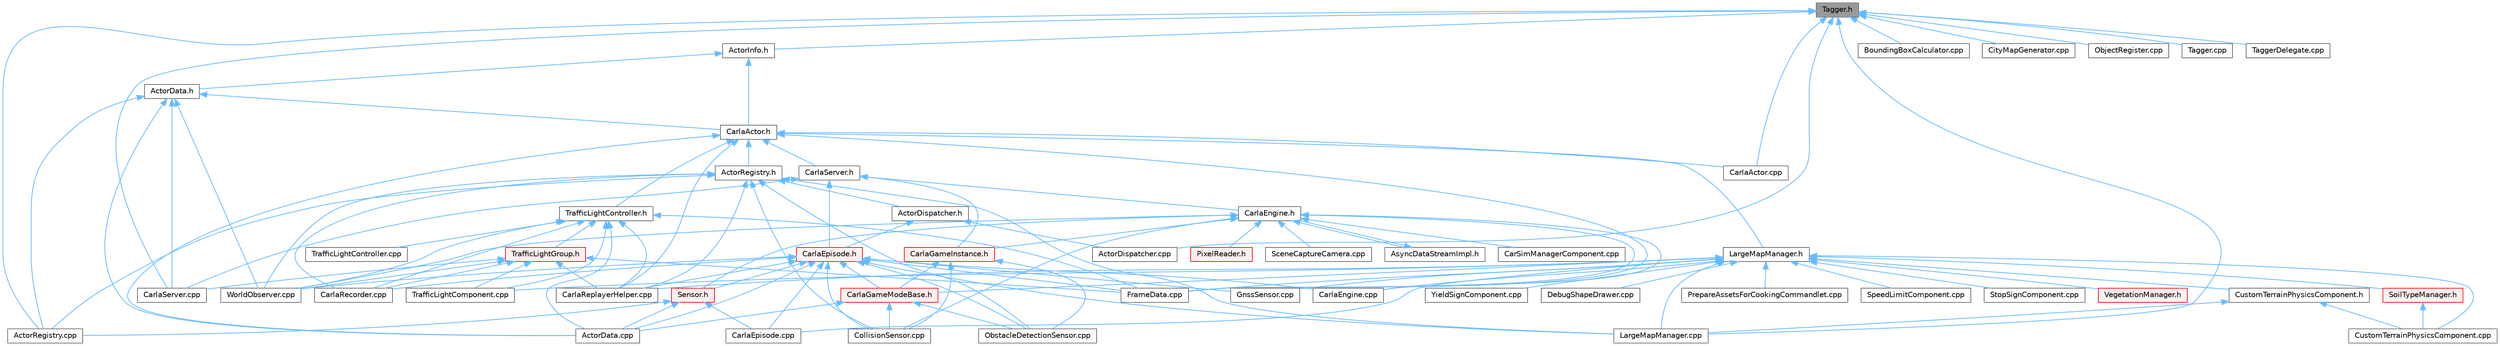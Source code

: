 digraph "Tagger.h"
{
 // INTERACTIVE_SVG=YES
 // LATEX_PDF_SIZE
  bgcolor="transparent";
  edge [fontname=Helvetica,fontsize=10,labelfontname=Helvetica,labelfontsize=10];
  node [fontname=Helvetica,fontsize=10,shape=box,height=0.2,width=0.4];
  Node1 [id="Node000001",label="Tagger.h",height=0.2,width=0.4,color="gray40", fillcolor="grey60", style="filled", fontcolor="black",tooltip=" "];
  Node1 -> Node2 [id="edge1_Node000001_Node000002",dir="back",color="steelblue1",style="solid",tooltip=" "];
  Node2 [id="Node000002",label="ActorDispatcher.cpp",height=0.2,width=0.4,color="grey40", fillcolor="white", style="filled",URL="$d0/d6a/ActorDispatcher_8cpp.html",tooltip=" "];
  Node1 -> Node3 [id="edge2_Node000001_Node000003",dir="back",color="steelblue1",style="solid",tooltip=" "];
  Node3 [id="Node000003",label="ActorInfo.h",height=0.2,width=0.4,color="grey40", fillcolor="white", style="filled",URL="$d0/d4e/ActorInfo_8h.html",tooltip=" "];
  Node3 -> Node4 [id="edge3_Node000003_Node000004",dir="back",color="steelblue1",style="solid",tooltip=" "];
  Node4 [id="Node000004",label="ActorData.h",height=0.2,width=0.4,color="grey40", fillcolor="white", style="filled",URL="$de/d7d/ActorData_8h.html",tooltip=" "];
  Node4 -> Node5 [id="edge4_Node000004_Node000005",dir="back",color="steelblue1",style="solid",tooltip=" "];
  Node5 [id="Node000005",label="ActorData.cpp",height=0.2,width=0.4,color="grey40", fillcolor="white", style="filled",URL="$da/d7f/ActorData_8cpp.html",tooltip=" "];
  Node4 -> Node6 [id="edge5_Node000004_Node000006",dir="back",color="steelblue1",style="solid",tooltip=" "];
  Node6 [id="Node000006",label="ActorRegistry.cpp",height=0.2,width=0.4,color="grey40", fillcolor="white", style="filled",URL="$d3/df3/ActorRegistry_8cpp.html",tooltip=" "];
  Node4 -> Node7 [id="edge6_Node000004_Node000007",dir="back",color="steelblue1",style="solid",tooltip=" "];
  Node7 [id="Node000007",label="CarlaActor.h",height=0.2,width=0.4,color="grey40", fillcolor="white", style="filled",URL="$de/d36/CarlaActor_8h.html",tooltip=" "];
  Node7 -> Node5 [id="edge7_Node000007_Node000005",dir="back",color="steelblue1",style="solid",tooltip=" "];
  Node7 -> Node8 [id="edge8_Node000007_Node000008",dir="back",color="steelblue1",style="solid",tooltip=" "];
  Node8 [id="Node000008",label="ActorRegistry.h",height=0.2,width=0.4,color="grey40", fillcolor="white", style="filled",URL="$da/de4/ActorRegistry_8h.html",tooltip=" "];
  Node8 -> Node9 [id="edge9_Node000008_Node000009",dir="back",color="steelblue1",style="solid",tooltip=" "];
  Node9 [id="Node000009",label="ActorDispatcher.h",height=0.2,width=0.4,color="grey40", fillcolor="white", style="filled",URL="$dc/ddc/ActorDispatcher_8h.html",tooltip=" "];
  Node9 -> Node2 [id="edge10_Node000009_Node000002",dir="back",color="steelblue1",style="solid",tooltip=" "];
  Node9 -> Node10 [id="edge11_Node000009_Node000010",dir="back",color="steelblue1",style="solid",tooltip=" "];
  Node10 [id="Node000010",label="CarlaEpisode.h",height=0.2,width=0.4,color="red", fillcolor="#FFF0F0", style="filled",URL="$de/db8/CarlaEpisode_8h.html",tooltip=" "];
  Node10 -> Node5 [id="edge12_Node000010_Node000005",dir="back",color="steelblue1",style="solid",tooltip=" "];
  Node10 -> Node11 [id="edge13_Node000010_Node000011",dir="back",color="steelblue1",style="solid",tooltip=" "];
  Node11 [id="Node000011",label="CarlaEngine.cpp",height=0.2,width=0.4,color="grey40", fillcolor="white", style="filled",URL="$d6/da1/CarlaEngine_8cpp.html",tooltip=" "];
  Node10 -> Node12 [id="edge14_Node000010_Node000012",dir="back",color="steelblue1",style="solid",tooltip=" "];
  Node12 [id="Node000012",label="CarlaEpisode.cpp",height=0.2,width=0.4,color="grey40", fillcolor="white", style="filled",URL="$d6/dd9/CarlaEpisode_8cpp.html",tooltip=" "];
  Node10 -> Node13 [id="edge15_Node000010_Node000013",dir="back",color="steelblue1",style="solid",tooltip=" "];
  Node13 [id="Node000013",label="CarlaGameModeBase.h",height=0.2,width=0.4,color="red", fillcolor="#FFF0F0", style="filled",URL="$d3/d49/CarlaGameModeBase_8h.html",tooltip=" "];
  Node13 -> Node5 [id="edge16_Node000013_Node000005",dir="back",color="steelblue1",style="solid",tooltip=" "];
  Node13 -> Node43 [id="edge17_Node000013_Node000043",dir="back",color="steelblue1",style="solid",tooltip=" "];
  Node43 [id="Node000043",label="CollisionSensor.cpp",height=0.2,width=0.4,color="grey40", fillcolor="white", style="filled",URL="$da/df0/CollisionSensor_8cpp.html",tooltip=" "];
  Node13 -> Node44 [id="edge18_Node000013_Node000044",dir="back",color="steelblue1",style="solid",tooltip=" "];
  Node44 [id="Node000044",label="ObstacleDetectionSensor.cpp",height=0.2,width=0.4,color="grey40", fillcolor="white", style="filled",URL="$d2/d70/ObstacleDetectionSensor_8cpp.html",tooltip=" "];
  Node10 -> Node45 [id="edge19_Node000010_Node000045",dir="back",color="steelblue1",style="solid",tooltip=" "];
  Node45 [id="Node000045",label="CarlaRecorder.cpp",height=0.2,width=0.4,color="grey40", fillcolor="white", style="filled",URL="$da/d49/CarlaRecorder_8cpp.html",tooltip=" "];
  Node10 -> Node19 [id="edge20_Node000010_Node000019",dir="back",color="steelblue1",style="solid",tooltip=" "];
  Node19 [id="Node000019",label="CarlaReplayerHelper.cpp",height=0.2,width=0.4,color="grey40", fillcolor="white", style="filled",URL="$d2/d32/CarlaReplayerHelper_8cpp.html",tooltip=" "];
  Node10 -> Node43 [id="edge21_Node000010_Node000043",dir="back",color="steelblue1",style="solid",tooltip=" "];
  Node10 -> Node25 [id="edge22_Node000010_Node000025",dir="back",color="steelblue1",style="solid",tooltip=" "];
  Node25 [id="Node000025",label="FrameData.cpp",height=0.2,width=0.4,color="grey40", fillcolor="white", style="filled",URL="$df/d8a/FrameData_8cpp.html",tooltip=" "];
  Node10 -> Node26 [id="edge23_Node000010_Node000026",dir="back",color="steelblue1",style="solid",tooltip=" "];
  Node26 [id="Node000026",label="GnssSensor.cpp",height=0.2,width=0.4,color="grey40", fillcolor="white", style="filled",URL="$d7/d22/GnssSensor_8cpp.html",tooltip=" "];
  Node10 -> Node27 [id="edge24_Node000010_Node000027",dir="back",color="steelblue1",style="solid",tooltip=" "];
  Node27 [id="Node000027",label="LargeMapManager.cpp",height=0.2,width=0.4,color="grey40", fillcolor="white", style="filled",URL="$df/d6c/LargeMapManager_8cpp.html",tooltip=" "];
  Node10 -> Node44 [id="edge25_Node000010_Node000044",dir="back",color="steelblue1",style="solid",tooltip=" "];
  Node10 -> Node51 [id="edge26_Node000010_Node000051",dir="back",color="steelblue1",style="solid",tooltip=" "];
  Node51 [id="Node000051",label="Sensor.h",height=0.2,width=0.4,color="red", fillcolor="#FFF0F0", style="filled",URL="$d7/d7d/Unreal_2CarlaUE4_2Plugins_2Carla_2Source_2Carla_2Sensor_2Sensor_8h.html",tooltip=" "];
  Node51 -> Node5 [id="edge27_Node000051_Node000005",dir="back",color="steelblue1",style="solid",tooltip=" "];
  Node51 -> Node6 [id="edge28_Node000051_Node000006",dir="back",color="steelblue1",style="solid",tooltip=" "];
  Node51 -> Node12 [id="edge29_Node000051_Node000012",dir="back",color="steelblue1",style="solid",tooltip=" "];
  Node10 -> Node97 [id="edge30_Node000010_Node000097",dir="back",color="steelblue1",style="solid",tooltip=" "];
  Node97 [id="Node000097",label="WorldObserver.cpp",height=0.2,width=0.4,color="grey40", fillcolor="white", style="filled",URL="$d9/de7/WorldObserver_8cpp.html",tooltip=" "];
  Node8 -> Node6 [id="edge31_Node000008_Node000006",dir="back",color="steelblue1",style="solid",tooltip=" "];
  Node8 -> Node45 [id="edge32_Node000008_Node000045",dir="back",color="steelblue1",style="solid",tooltip=" "];
  Node8 -> Node19 [id="edge33_Node000008_Node000019",dir="back",color="steelblue1",style="solid",tooltip=" "];
  Node8 -> Node43 [id="edge34_Node000008_Node000043",dir="back",color="steelblue1",style="solid",tooltip=" "];
  Node8 -> Node27 [id="edge35_Node000008_Node000027",dir="back",color="steelblue1",style="solid",tooltip=" "];
  Node8 -> Node44 [id="edge36_Node000008_Node000044",dir="back",color="steelblue1",style="solid",tooltip=" "];
  Node8 -> Node97 [id="edge37_Node000008_Node000097",dir="back",color="steelblue1",style="solid",tooltip=" "];
  Node7 -> Node16 [id="edge38_Node000007_Node000016",dir="back",color="steelblue1",style="solid",tooltip=" "];
  Node16 [id="Node000016",label="CarlaActor.cpp",height=0.2,width=0.4,color="grey40", fillcolor="white", style="filled",URL="$d3/d43/CarlaActor_8cpp.html",tooltip=" "];
  Node7 -> Node19 [id="edge39_Node000007_Node000019",dir="back",color="steelblue1",style="solid",tooltip=" "];
  Node7 -> Node98 [id="edge40_Node000007_Node000098",dir="back",color="steelblue1",style="solid",tooltip=" "];
  Node98 [id="Node000098",label="CarlaServer.h",height=0.2,width=0.4,color="grey40", fillcolor="white", style="filled",URL="$d0/d35/CarlaServer_8h.html",tooltip=" "];
  Node98 -> Node99 [id="edge41_Node000098_Node000099",dir="back",color="steelblue1",style="solid",tooltip=" "];
  Node99 [id="Node000099",label="CarlaEngine.h",height=0.2,width=0.4,color="grey40", fillcolor="white", style="filled",URL="$d0/d11/CarlaEngine_8h.html",tooltip=" "];
  Node99 -> Node100 [id="edge42_Node000099_Node000100",dir="back",color="steelblue1",style="solid",tooltip=" "];
  Node100 [id="Node000100",label="AsyncDataStreamImpl.h",height=0.2,width=0.4,color="grey40", fillcolor="white", style="filled",URL="$d0/d17/AsyncDataStreamImpl_8h.html",tooltip=" "];
  Node100 -> Node99 [id="edge43_Node000100_Node000099",dir="back",color="steelblue1",style="solid",tooltip=" "];
  Node99 -> Node101 [id="edge44_Node000099_Node000101",dir="back",color="steelblue1",style="solid",tooltip=" "];
  Node101 [id="Node000101",label="CarSimManagerComponent.cpp",height=0.2,width=0.4,color="grey40", fillcolor="white", style="filled",URL="$d2/d56/CarSimManagerComponent_8cpp.html",tooltip=" "];
  Node99 -> Node11 [id="edge45_Node000099_Node000011",dir="back",color="steelblue1",style="solid",tooltip=" "];
  Node99 -> Node102 [id="edge46_Node000099_Node000102",dir="back",color="steelblue1",style="solid",tooltip=" "];
  Node102 [id="Node000102",label="CarlaGameInstance.h",height=0.2,width=0.4,color="red", fillcolor="#FFF0F0", style="filled",URL="$d2/dba/CarlaGameInstance_8h.html",tooltip=" "];
  Node102 -> Node13 [id="edge47_Node000102_Node000013",dir="back",color="steelblue1",style="solid",tooltip=" "];
  Node102 -> Node43 [id="edge48_Node000102_Node000043",dir="back",color="steelblue1",style="solid",tooltip=" "];
  Node102 -> Node44 [id="edge49_Node000102_Node000044",dir="back",color="steelblue1",style="solid",tooltip=" "];
  Node99 -> Node43 [id="edge50_Node000099_Node000043",dir="back",color="steelblue1",style="solid",tooltip=" "];
  Node99 -> Node25 [id="edge51_Node000099_Node000025",dir="back",color="steelblue1",style="solid",tooltip=" "];
  Node99 -> Node106 [id="edge52_Node000099_Node000106",dir="back",color="steelblue1",style="solid",tooltip=" "];
  Node106 [id="Node000106",label="PixelReader.h",height=0.2,width=0.4,color="red", fillcolor="#FFF0F0", style="filled",URL="$df/d2e/PixelReader_8h.html",tooltip=" "];
  Node99 -> Node73 [id="edge53_Node000099_Node000073",dir="back",color="steelblue1",style="solid",tooltip=" "];
  Node73 [id="Node000073",label="SceneCaptureCamera.cpp",height=0.2,width=0.4,color="grey40", fillcolor="white", style="filled",URL="$d1/dec/SceneCaptureCamera_8cpp.html",tooltip=" "];
  Node99 -> Node51 [id="edge54_Node000099_Node000051",dir="back",color="steelblue1",style="solid",tooltip=" "];
  Node99 -> Node97 [id="edge55_Node000099_Node000097",dir="back",color="steelblue1",style="solid",tooltip=" "];
  Node98 -> Node10 [id="edge56_Node000098_Node000010",dir="back",color="steelblue1",style="solid",tooltip=" "];
  Node98 -> Node102 [id="edge57_Node000098_Node000102",dir="back",color="steelblue1",style="solid",tooltip=" "];
  Node98 -> Node20 [id="edge58_Node000098_Node000020",dir="back",color="steelblue1",style="solid",tooltip=" "];
  Node20 [id="Node000020",label="CarlaServer.cpp",height=0.2,width=0.4,color="grey40", fillcolor="white", style="filled",URL="$db/d6c/CarlaServer_8cpp.html",tooltip=" "];
  Node7 -> Node25 [id="edge59_Node000007_Node000025",dir="back",color="steelblue1",style="solid",tooltip=" "];
  Node7 -> Node109 [id="edge60_Node000007_Node000109",dir="back",color="steelblue1",style="solid",tooltip=" "];
  Node109 [id="Node000109",label="LargeMapManager.h",height=0.2,width=0.4,color="grey40", fillcolor="white", style="filled",URL="$d3/d30/LargeMapManager_8h.html",tooltip=" "];
  Node109 -> Node11 [id="edge61_Node000109_Node000011",dir="back",color="steelblue1",style="solid",tooltip=" "];
  Node109 -> Node12 [id="edge62_Node000109_Node000012",dir="back",color="steelblue1",style="solid",tooltip=" "];
  Node109 -> Node13 [id="edge63_Node000109_Node000013",dir="back",color="steelblue1",style="solid",tooltip=" "];
  Node109 -> Node19 [id="edge64_Node000109_Node000019",dir="back",color="steelblue1",style="solid",tooltip=" "];
  Node109 -> Node23 [id="edge65_Node000109_Node000023",dir="back",color="steelblue1",style="solid",tooltip=" "];
  Node23 [id="Node000023",label="CustomTerrainPhysicsComponent.cpp",height=0.2,width=0.4,color="grey40", fillcolor="white", style="filled",URL="$d1/d59/CustomTerrainPhysicsComponent_8cpp.html",tooltip=" "];
  Node109 -> Node110 [id="edge66_Node000109_Node000110",dir="back",color="steelblue1",style="solid",tooltip=" "];
  Node110 [id="Node000110",label="CustomTerrainPhysicsComponent.h",height=0.2,width=0.4,color="grey40", fillcolor="white", style="filled",URL="$d1/d4f/CustomTerrainPhysicsComponent_8h.html",tooltip=" "];
  Node110 -> Node23 [id="edge67_Node000110_Node000023",dir="back",color="steelblue1",style="solid",tooltip=" "];
  Node110 -> Node27 [id="edge68_Node000110_Node000027",dir="back",color="steelblue1",style="solid",tooltip=" "];
  Node109 -> Node24 [id="edge69_Node000109_Node000024",dir="back",color="steelblue1",style="solid",tooltip=" "];
  Node24 [id="Node000024",label="DebugShapeDrawer.cpp",height=0.2,width=0.4,color="grey40", fillcolor="white", style="filled",URL="$d3/d7b/DebugShapeDrawer_8cpp.html",tooltip=" "];
  Node109 -> Node25 [id="edge70_Node000109_Node000025",dir="back",color="steelblue1",style="solid",tooltip=" "];
  Node109 -> Node26 [id="edge71_Node000109_Node000026",dir="back",color="steelblue1",style="solid",tooltip=" "];
  Node109 -> Node27 [id="edge72_Node000109_Node000027",dir="back",color="steelblue1",style="solid",tooltip=" "];
  Node109 -> Node111 [id="edge73_Node000109_Node000111",dir="back",color="steelblue1",style="solid",tooltip=" "];
  Node111 [id="Node000111",label="PrepareAssetsForCookingCommandlet.cpp",height=0.2,width=0.4,color="grey40", fillcolor="white", style="filled",URL="$d2/dee/PrepareAssetsForCookingCommandlet_8cpp.html",tooltip=" "];
  Node109 -> Node112 [id="edge74_Node000109_Node000112",dir="back",color="steelblue1",style="solid",tooltip=" "];
  Node112 [id="Node000112",label="SoilTypeManager.h",height=0.2,width=0.4,color="red", fillcolor="#FFF0F0", style="filled",URL="$d1/dae/SoilTypeManager_8h.html",tooltip=" "];
  Node112 -> Node23 [id="edge75_Node000112_Node000023",dir="back",color="steelblue1",style="solid",tooltip=" "];
  Node109 -> Node34 [id="edge76_Node000109_Node000034",dir="back",color="steelblue1",style="solid",tooltip=" "];
  Node34 [id="Node000034",label="SpeedLimitComponent.cpp",height=0.2,width=0.4,color="grey40", fillcolor="white", style="filled",URL="$d2/dd9/SpeedLimitComponent_8cpp.html",tooltip=" "];
  Node109 -> Node35 [id="edge77_Node000109_Node000035",dir="back",color="steelblue1",style="solid",tooltip=" "];
  Node35 [id="Node000035",label="StopSignComponent.cpp",height=0.2,width=0.4,color="grey40", fillcolor="white", style="filled",URL="$d6/ddb/StopSignComponent_8cpp.html",tooltip=" "];
  Node109 -> Node37 [id="edge78_Node000109_Node000037",dir="back",color="steelblue1",style="solid",tooltip=" "];
  Node37 [id="Node000037",label="TrafficLightComponent.cpp",height=0.2,width=0.4,color="grey40", fillcolor="white", style="filled",URL="$d3/dcd/TrafficLightComponent_8cpp.html",tooltip=" "];
  Node109 -> Node114 [id="edge79_Node000109_Node000114",dir="back",color="steelblue1",style="solid",tooltip=" "];
  Node114 [id="Node000114",label="VegetationManager.h",height=0.2,width=0.4,color="red", fillcolor="#FFF0F0", style="filled",URL="$d9/d64/VegetationManager_8h.html",tooltip=" "];
  Node109 -> Node42 [id="edge80_Node000109_Node000042",dir="back",color="steelblue1",style="solid",tooltip=" "];
  Node42 [id="Node000042",label="YieldSignComponent.cpp",height=0.2,width=0.4,color="grey40", fillcolor="white", style="filled",URL="$d4/d36/YieldSignComponent_8cpp.html",tooltip=" "];
  Node7 -> Node115 [id="edge81_Node000007_Node000115",dir="back",color="steelblue1",style="solid",tooltip=" "];
  Node115 [id="Node000115",label="TrafficLightController.h",height=0.2,width=0.4,color="grey40", fillcolor="white", style="filled",URL="$dd/d67/TrafficLightController_8h.html",tooltip=" "];
  Node115 -> Node5 [id="edge82_Node000115_Node000005",dir="back",color="steelblue1",style="solid",tooltip=" "];
  Node115 -> Node45 [id="edge83_Node000115_Node000045",dir="back",color="steelblue1",style="solid",tooltip=" "];
  Node115 -> Node19 [id="edge84_Node000115_Node000019",dir="back",color="steelblue1",style="solid",tooltip=" "];
  Node115 -> Node25 [id="edge85_Node000115_Node000025",dir="back",color="steelblue1",style="solid",tooltip=" "];
  Node115 -> Node37 [id="edge86_Node000115_Node000037",dir="back",color="steelblue1",style="solid",tooltip=" "];
  Node115 -> Node116 [id="edge87_Node000115_Node000116",dir="back",color="steelblue1",style="solid",tooltip=" "];
  Node116 [id="Node000116",label="TrafficLightController.cpp",height=0.2,width=0.4,color="grey40", fillcolor="white", style="filled",URL="$d7/d63/TrafficLightController_8cpp.html",tooltip=" "];
  Node115 -> Node117 [id="edge88_Node000115_Node000117",dir="back",color="steelblue1",style="solid",tooltip=" "];
  Node117 [id="Node000117",label="TrafficLightGroup.h",height=0.2,width=0.4,color="red", fillcolor="#FFF0F0", style="filled",URL="$de/da0/TrafficLightGroup_8h.html",tooltip=" "];
  Node117 -> Node45 [id="edge89_Node000117_Node000045",dir="back",color="steelblue1",style="solid",tooltip=" "];
  Node117 -> Node19 [id="edge90_Node000117_Node000019",dir="back",color="steelblue1",style="solid",tooltip=" "];
  Node117 -> Node20 [id="edge91_Node000117_Node000020",dir="back",color="steelblue1",style="solid",tooltip=" "];
  Node117 -> Node25 [id="edge92_Node000117_Node000025",dir="back",color="steelblue1",style="solid",tooltip=" "];
  Node117 -> Node37 [id="edge93_Node000117_Node000037",dir="back",color="steelblue1",style="solid",tooltip=" "];
  Node117 -> Node97 [id="edge94_Node000117_Node000097",dir="back",color="steelblue1",style="solid",tooltip=" "];
  Node115 -> Node97 [id="edge95_Node000115_Node000097",dir="back",color="steelblue1",style="solid",tooltip=" "];
  Node4 -> Node20 [id="edge96_Node000004_Node000020",dir="back",color="steelblue1",style="solid",tooltip=" "];
  Node4 -> Node97 [id="edge97_Node000004_Node000097",dir="back",color="steelblue1",style="solid",tooltip=" "];
  Node3 -> Node7 [id="edge98_Node000003_Node000007",dir="back",color="steelblue1",style="solid",tooltip=" "];
  Node1 -> Node6 [id="edge99_Node000001_Node000006",dir="back",color="steelblue1",style="solid",tooltip=" "];
  Node1 -> Node119 [id="edge100_Node000001_Node000119",dir="back",color="steelblue1",style="solid",tooltip=" "];
  Node119 [id="Node000119",label="BoundingBoxCalculator.cpp",height=0.2,width=0.4,color="grey40", fillcolor="white", style="filled",URL="$dd/dd8/BoundingBoxCalculator_8cpp.html",tooltip=" "];
  Node1 -> Node16 [id="edge101_Node000001_Node000016",dir="back",color="steelblue1",style="solid",tooltip=" "];
  Node1 -> Node20 [id="edge102_Node000001_Node000020",dir="back",color="steelblue1",style="solid",tooltip=" "];
  Node1 -> Node120 [id="edge103_Node000001_Node000120",dir="back",color="steelblue1",style="solid",tooltip=" "];
  Node120 [id="Node000120",label="CityMapGenerator.cpp",height=0.2,width=0.4,color="grey40", fillcolor="white", style="filled",URL="$d9/d8e/CityMapGenerator_8cpp.html",tooltip=" "];
  Node1 -> Node27 [id="edge104_Node000001_Node000027",dir="back",color="steelblue1",style="solid",tooltip=" "];
  Node1 -> Node121 [id="edge105_Node000001_Node000121",dir="back",color="steelblue1",style="solid",tooltip=" "];
  Node121 [id="Node000121",label="ObjectRegister.cpp",height=0.2,width=0.4,color="grey40", fillcolor="white", style="filled",URL="$d7/d86/ObjectRegister_8cpp.html",tooltip=" "];
  Node1 -> Node122 [id="edge106_Node000001_Node000122",dir="back",color="steelblue1",style="solid",tooltip=" "];
  Node122 [id="Node000122",label="Tagger.cpp",height=0.2,width=0.4,color="grey40", fillcolor="white", style="filled",URL="$d2/d35/Tagger_8cpp.html",tooltip=" "];
  Node1 -> Node123 [id="edge107_Node000001_Node000123",dir="back",color="steelblue1",style="solid",tooltip=" "];
  Node123 [id="Node000123",label="TaggerDelegate.cpp",height=0.2,width=0.4,color="grey40", fillcolor="white", style="filled",URL="$da/d31/TaggerDelegate_8cpp.html",tooltip=" "];
}
